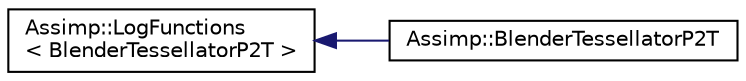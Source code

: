 digraph "Graphical Class Hierarchy"
{
  edge [fontname="Helvetica",fontsize="10",labelfontname="Helvetica",labelfontsize="10"];
  node [fontname="Helvetica",fontsize="10",shape=record];
  rankdir="LR";
  Node1 [label="Assimp::LogFunctions\l\< BlenderTessellatorP2T \>",height=0.2,width=0.4,color="black", fillcolor="white", style="filled",URL="$class_assimp_1_1_log_functions.html"];
  Node1 -> Node2 [dir="back",color="midnightblue",fontsize="10",style="solid",fontname="Helvetica"];
  Node2 [label="Assimp::BlenderTessellatorP2T",height=0.2,width=0.4,color="black", fillcolor="white", style="filled",URL="$class_assimp_1_1_blender_tessellator_p2_t.html"];
}

